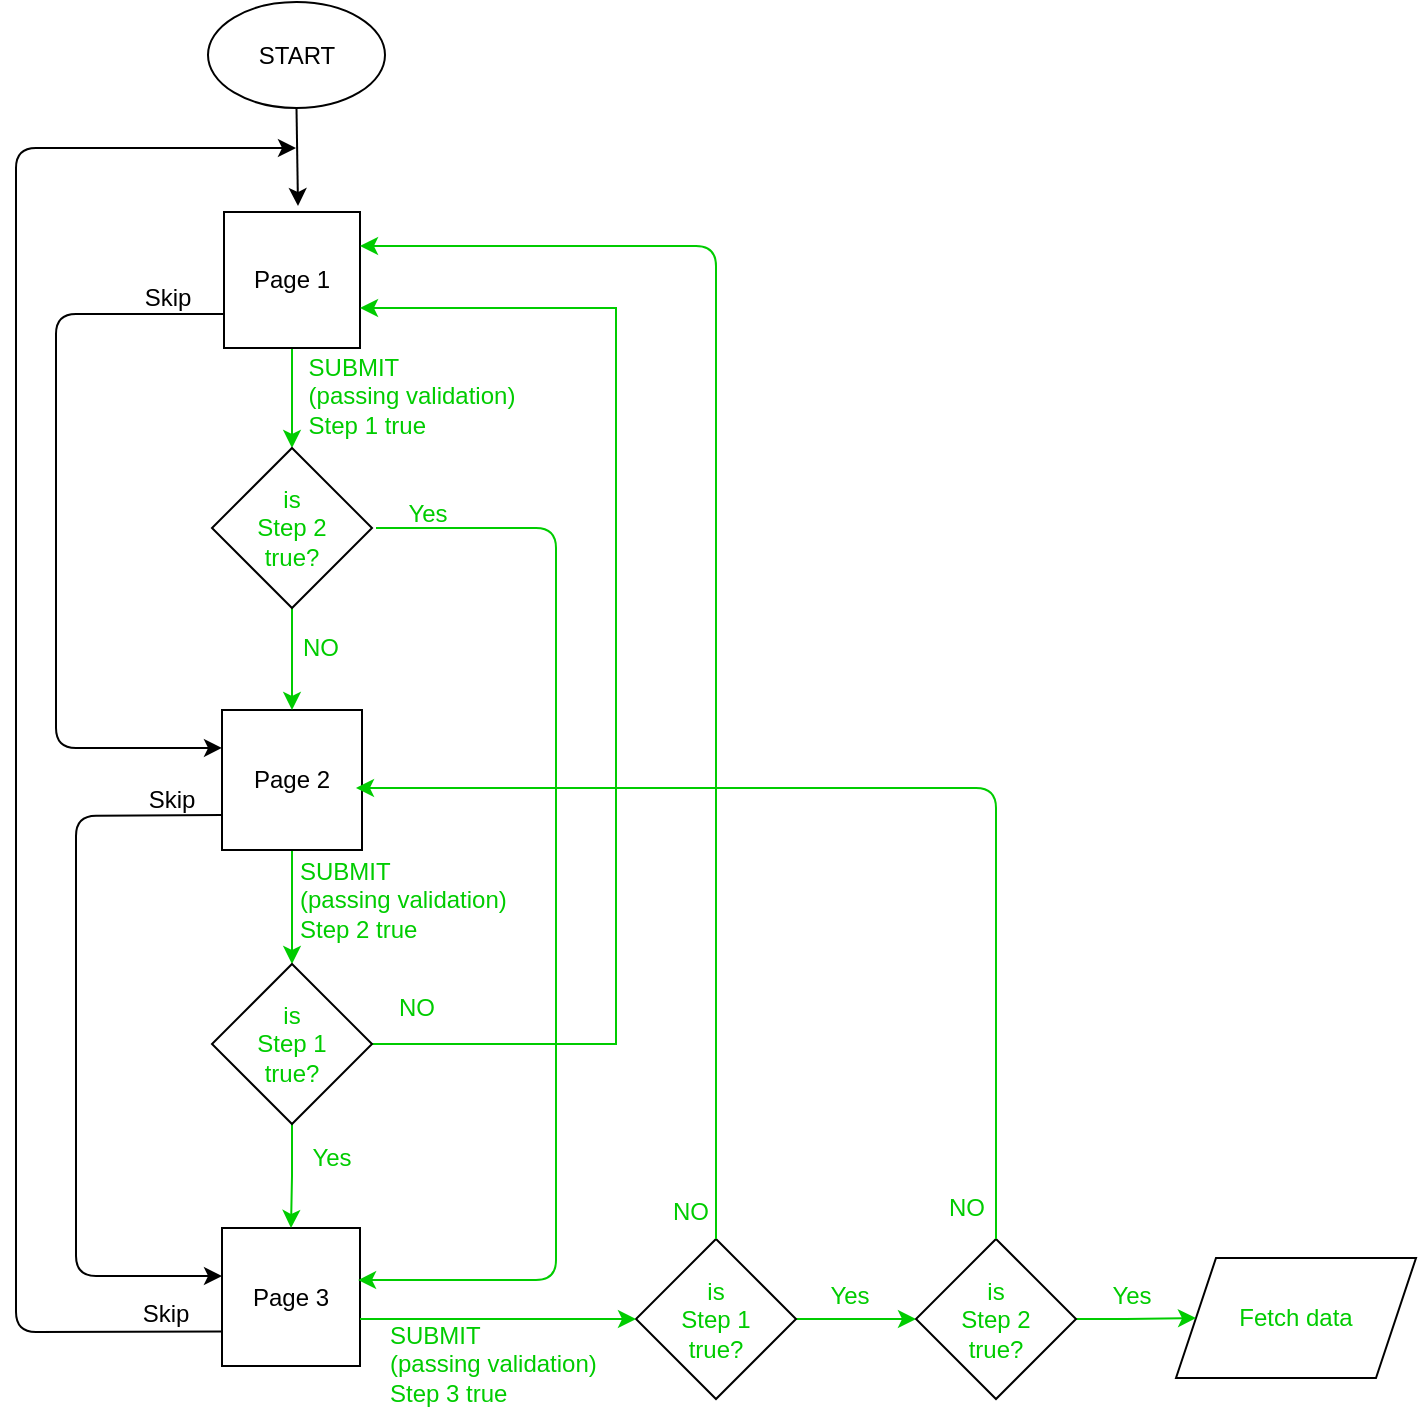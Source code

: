 <mxfile version="14.6.13" type="device"><diagram id="n7fIJJjyp6TOKNwLoJDu" name="Pagina-1"><mxGraphModel dx="1086" dy="806" grid="1" gridSize="10" guides="1" tooltips="1" connect="1" arrows="1" fold="1" page="1" pageScale="1" pageWidth="827" pageHeight="1169" math="0" shadow="0"><root><mxCell id="0"/><mxCell id="1" parent="0"/><mxCell id="mSRTAM9QIBq4IlyEfrWH-4" value="" style="endArrow=classic;html=1;entryX=0;entryY=0.271;entryDx=0;entryDy=0;entryPerimeter=0;exitX=0;exitY=0.75;exitDx=0;exitDy=0;" edge="1" parent="1" source="mSRTAM9QIBq4IlyEfrWH-12" target="mSRTAM9QIBq4IlyEfrWH-13"><mxGeometry width="50" height="50" relative="1" as="geometry"><mxPoint x="135" y="187" as="sourcePoint"/><mxPoint x="132" y="394" as="targetPoint"/><Array as="points"><mxPoint x="70" y="163"/><mxPoint x="70" y="380"/></Array></mxGeometry></mxCell><mxCell id="mSRTAM9QIBq4IlyEfrWH-5" value="Skip" style="text;html=1;strokeColor=none;fillColor=none;align=center;verticalAlign=middle;whiteSpace=wrap;rounded=0;" vertex="1" parent="1"><mxGeometry x="106" y="145" width="40" height="20" as="geometry"/></mxCell><mxCell id="mSRTAM9QIBq4IlyEfrWH-7" value="" style="endArrow=classic;html=1;exitX=0;exitY=0.75;exitDx=0;exitDy=0;" edge="1" parent="1" source="mSRTAM9QIBq4IlyEfrWH-14"><mxGeometry width="50" height="50" relative="1" as="geometry"><mxPoint x="200" y="660" as="sourcePoint"/><mxPoint x="190" y="80" as="targetPoint"/><Array as="points"><mxPoint x="50" y="672"/><mxPoint x="50" y="80"/></Array></mxGeometry></mxCell><mxCell id="mSRTAM9QIBq4IlyEfrWH-9" value="Skip" style="text;html=1;strokeColor=none;fillColor=none;align=center;verticalAlign=middle;whiteSpace=wrap;rounded=0;" vertex="1" parent="1"><mxGeometry x="105" y="653" width="40" height="20" as="geometry"/></mxCell><mxCell id="mSRTAM9QIBq4IlyEfrWH-10" value="START" style="ellipse;whiteSpace=wrap;html=1;" vertex="1" parent="1"><mxGeometry x="146" y="7" width="88.5" height="53" as="geometry"/></mxCell><mxCell id="mSRTAM9QIBq4IlyEfrWH-11" value="" style="endArrow=classic;html=1;exitX=0.5;exitY=1;exitDx=0;exitDy=0;entryX=0.5;entryY=0;entryDx=0;entryDy=0;" edge="1" parent="1" source="mSRTAM9QIBq4IlyEfrWH-10"><mxGeometry width="50" height="50" relative="1" as="geometry"><mxPoint x="381" y="427" as="sourcePoint"/><mxPoint x="191" y="109" as="targetPoint"/></mxGeometry></mxCell><mxCell id="mSRTAM9QIBq4IlyEfrWH-38" value="" style="edgeStyle=orthogonalEdgeStyle;rounded=0;orthogonalLoop=1;jettySize=auto;html=1;fontColor=#00CC00;strokeColor=#00CC00;" edge="1" parent="1" source="mSRTAM9QIBq4IlyEfrWH-12" target="mSRTAM9QIBq4IlyEfrWH-36"><mxGeometry relative="1" as="geometry"/></mxCell><mxCell id="mSRTAM9QIBq4IlyEfrWH-12" value="Page 1" style="whiteSpace=wrap;html=1;aspect=fixed;" vertex="1" parent="1"><mxGeometry x="154" y="112" width="68" height="68" as="geometry"/></mxCell><mxCell id="mSRTAM9QIBq4IlyEfrWH-43" value="" style="edgeStyle=orthogonalEdgeStyle;rounded=0;orthogonalLoop=1;jettySize=auto;html=1;fontColor=#00CC00;strokeColor=#00CC00;" edge="1" parent="1" source="mSRTAM9QIBq4IlyEfrWH-13" target="mSRTAM9QIBq4IlyEfrWH-42"><mxGeometry relative="1" as="geometry"/></mxCell><mxCell id="mSRTAM9QIBq4IlyEfrWH-13" value="Page 2" style="whiteSpace=wrap;html=1;aspect=fixed;" vertex="1" parent="1"><mxGeometry x="153" y="361" width="70" height="70" as="geometry"/></mxCell><mxCell id="mSRTAM9QIBq4IlyEfrWH-14" value="Page 3" style="whiteSpace=wrap;html=1;aspect=fixed;" vertex="1" parent="1"><mxGeometry x="153" y="620" width="69" height="69" as="geometry"/></mxCell><mxCell id="mSRTAM9QIBq4IlyEfrWH-17" value="&lt;div style=&quot;text-align: left&quot;&gt;&lt;span&gt;SUBMIT&lt;/span&gt;&lt;/div&gt;(passing validation)&lt;br&gt;&lt;div style=&quot;text-align: left&quot;&gt;&lt;span&gt;Step 1 true&lt;/span&gt;&lt;/div&gt;" style="text;html=1;align=center;verticalAlign=middle;whiteSpace=wrap;rounded=0;fontColor=#00CC00;" vertex="1" parent="1"><mxGeometry x="190" y="183" width="115.5" height="42" as="geometry"/></mxCell><mxCell id="mSRTAM9QIBq4IlyEfrWH-20" style="edgeStyle=orthogonalEdgeStyle;rounded=0;orthogonalLoop=1;jettySize=auto;html=1;fontColor=#00CC00;strokeColor=#00CC00;exitX=1;exitY=0.5;exitDx=0;exitDy=0;" edge="1" parent="1" source="mSRTAM9QIBq4IlyEfrWH-42"><mxGeometry relative="1" as="geometry"><mxPoint x="222" y="160" as="targetPoint"/><mxPoint x="399" y="354" as="sourcePoint"/><Array as="points"><mxPoint x="350" y="528"/><mxPoint x="350" y="160"/><mxPoint x="222" y="160"/></Array></mxGeometry></mxCell><mxCell id="mSRTAM9QIBq4IlyEfrWH-26" value="Yes" style="text;html=1;align=center;verticalAlign=middle;whiteSpace=wrap;rounded=0;fontColor=#00CC00;" vertex="1" parent="1"><mxGeometry x="181" y="575" width="53.5" height="20" as="geometry"/></mxCell><mxCell id="mSRTAM9QIBq4IlyEfrWH-27" value="SUBMIT&lt;br&gt;(passing validation)&lt;br&gt;Step 2 true" style="text;html=1;align=left;verticalAlign=middle;whiteSpace=wrap;rounded=0;fontColor=#00CC00;" vertex="1" parent="1"><mxGeometry x="190" y="442" width="121" height="28" as="geometry"/></mxCell><mxCell id="mSRTAM9QIBq4IlyEfrWH-28" value="" style="endArrow=classic;html=1;fontColor=#00CC00;exitX=0;exitY=0.75;exitDx=0;exitDy=0;entryX=0;entryY=0.348;entryDx=0;entryDy=0;entryPerimeter=0;" edge="1" parent="1" source="mSRTAM9QIBq4IlyEfrWH-13" target="mSRTAM9QIBq4IlyEfrWH-14"><mxGeometry width="50" height="50" relative="1" as="geometry"><mxPoint x="390" y="471" as="sourcePoint"/><mxPoint x="440" y="421" as="targetPoint"/><Array as="points"><mxPoint x="80" y="414"/><mxPoint x="80" y="644"/></Array></mxGeometry></mxCell><mxCell id="mSRTAM9QIBq4IlyEfrWH-29" value="Skip" style="text;html=1;strokeColor=none;fillColor=none;align=center;verticalAlign=middle;whiteSpace=wrap;rounded=0;" vertex="1" parent="1"><mxGeometry x="108" y="396" width="40" height="20" as="geometry"/></mxCell><mxCell id="mSRTAM9QIBq4IlyEfrWH-34" value="Fetch data" style="shape=parallelogram;perimeter=parallelogramPerimeter;whiteSpace=wrap;html=1;fixedSize=1;fontColor=#00CC00;" vertex="1" parent="1"><mxGeometry x="630" y="635" width="120" height="60" as="geometry"/></mxCell><mxCell id="mSRTAM9QIBq4IlyEfrWH-39" value="" style="edgeStyle=orthogonalEdgeStyle;rounded=0;orthogonalLoop=1;jettySize=auto;html=1;fontColor=#00CC00;strokeColor=#00CC00;" edge="1" parent="1" source="mSRTAM9QIBq4IlyEfrWH-36" target="mSRTAM9QIBq4IlyEfrWH-13"><mxGeometry relative="1" as="geometry"/></mxCell><mxCell id="mSRTAM9QIBq4IlyEfrWH-36" value="&lt;span&gt;is &lt;br&gt;Step 2 &lt;br&gt;true?&lt;/span&gt;" style="rhombus;whiteSpace=wrap;html=1;fontColor=#00CC00;" vertex="1" parent="1"><mxGeometry x="148" y="230" width="80" height="80" as="geometry"/></mxCell><mxCell id="mSRTAM9QIBq4IlyEfrWH-40" value="NO" style="text;html=1;align=center;verticalAlign=middle;whiteSpace=wrap;rounded=0;fontColor=#00CC00;" vertex="1" parent="1"><mxGeometry x="170" y="320" width="64.5" height="20" as="geometry"/></mxCell><mxCell id="mSRTAM9QIBq4IlyEfrWH-44" value="" style="edgeStyle=orthogonalEdgeStyle;rounded=0;orthogonalLoop=1;jettySize=auto;html=1;fontColor=#00CC00;strokeColor=#00CC00;" edge="1" parent="1" source="mSRTAM9QIBq4IlyEfrWH-42" target="mSRTAM9QIBq4IlyEfrWH-14"><mxGeometry relative="1" as="geometry"/></mxCell><mxCell id="mSRTAM9QIBq4IlyEfrWH-42" value="&lt;span&gt;is &lt;br&gt;Step 1&lt;br&gt;true?&lt;/span&gt;" style="rhombus;whiteSpace=wrap;html=1;fontColor=#00CC00;" vertex="1" parent="1"><mxGeometry x="148" y="488" width="80" height="80" as="geometry"/></mxCell><mxCell id="mSRTAM9QIBq4IlyEfrWH-45" value="NO" style="text;html=1;align=center;verticalAlign=middle;whiteSpace=wrap;rounded=0;fontColor=#00CC00;" vertex="1" parent="1"><mxGeometry x="218.25" y="500" width="64.5" height="20" as="geometry"/></mxCell><mxCell id="mSRTAM9QIBq4IlyEfrWH-52" value="" style="edgeStyle=orthogonalEdgeStyle;rounded=0;orthogonalLoop=1;jettySize=auto;html=1;fontColor=#00CC00;strokeColor=#00CC00;" edge="1" parent="1" source="mSRTAM9QIBq4IlyEfrWH-46" target="mSRTAM9QIBq4IlyEfrWH-51"><mxGeometry relative="1" as="geometry"/></mxCell><mxCell id="mSRTAM9QIBq4IlyEfrWH-46" value="&lt;span&gt;is &lt;br&gt;Step 1&lt;br&gt;true?&lt;/span&gt;" style="rhombus;whiteSpace=wrap;html=1;fontColor=#00CC00;" vertex="1" parent="1"><mxGeometry x="360" y="625.5" width="80" height="80" as="geometry"/></mxCell><mxCell id="mSRTAM9QIBq4IlyEfrWH-47" value="" style="endArrow=classic;html=1;fontColor=#00CC00;strokeColor=#00CC00;exitX=1;exitY=0.5;exitDx=0;exitDy=0;entryX=0;entryY=0.5;entryDx=0;entryDy=0;" edge="1" parent="1" target="mSRTAM9QIBq4IlyEfrWH-46"><mxGeometry width="50" height="50" relative="1" as="geometry"><mxPoint x="222" y="665.5" as="sourcePoint"/><mxPoint x="440" y="401" as="targetPoint"/></mxGeometry></mxCell><mxCell id="mSRTAM9QIBq4IlyEfrWH-48" value="SUBMIT&lt;br&gt;(passing validation)&lt;br&gt;Step 3 true" style="text;html=1;align=left;verticalAlign=middle;whiteSpace=wrap;rounded=0;fontColor=#00CC00;" vertex="1" parent="1"><mxGeometry x="234.5" y="674" width="121" height="28" as="geometry"/></mxCell><mxCell id="mSRTAM9QIBq4IlyEfrWH-49" value="" style="endArrow=classic;html=1;fontColor=#00CC00;strokeColor=#00CC00;exitX=0.5;exitY=0;exitDx=0;exitDy=0;entryX=1;entryY=0.25;entryDx=0;entryDy=0;" edge="1" parent="1" source="mSRTAM9QIBq4IlyEfrWH-46" target="mSRTAM9QIBq4IlyEfrWH-12"><mxGeometry width="50" height="50" relative="1" as="geometry"><mxPoint x="390" y="440" as="sourcePoint"/><mxPoint x="440" y="390" as="targetPoint"/><Array as="points"><mxPoint x="400" y="129"/></Array></mxGeometry></mxCell><mxCell id="mSRTAM9QIBq4IlyEfrWH-50" value="NO" style="text;html=1;align=center;verticalAlign=middle;whiteSpace=wrap;rounded=0;fontColor=#00CC00;" vertex="1" parent="1"><mxGeometry x="354.5" y="601.5" width="64.5" height="20" as="geometry"/></mxCell><mxCell id="mSRTAM9QIBq4IlyEfrWH-57" value="" style="edgeStyle=orthogonalEdgeStyle;rounded=0;orthogonalLoop=1;jettySize=auto;html=1;fontColor=#00CC00;strokeColor=#00CC00;" edge="1" parent="1" source="mSRTAM9QIBq4IlyEfrWH-51" target="mSRTAM9QIBq4IlyEfrWH-34"><mxGeometry relative="1" as="geometry"/></mxCell><mxCell id="mSRTAM9QIBq4IlyEfrWH-51" value="&lt;span&gt;is &lt;br&gt;Step 2&lt;br&gt;true?&lt;/span&gt;" style="rhombus;whiteSpace=wrap;html=1;fontColor=#00CC00;" vertex="1" parent="1"><mxGeometry x="500" y="625.5" width="80" height="80" as="geometry"/></mxCell><mxCell id="mSRTAM9QIBq4IlyEfrWH-53" value="Yes" style="text;html=1;align=center;verticalAlign=middle;whiteSpace=wrap;rounded=0;fontColor=#00CC00;" vertex="1" parent="1"><mxGeometry x="440" y="644" width="53.5" height="20" as="geometry"/></mxCell><mxCell id="mSRTAM9QIBq4IlyEfrWH-54" value="" style="endArrow=classic;html=1;fontColor=#00CC00;strokeColor=#00CC00;exitX=0.5;exitY=0;exitDx=0;exitDy=0;entryX=0.957;entryY=0.557;entryDx=0;entryDy=0;entryPerimeter=0;" edge="1" parent="1" source="mSRTAM9QIBq4IlyEfrWH-51" target="mSRTAM9QIBq4IlyEfrWH-13"><mxGeometry width="50" height="50" relative="1" as="geometry"><mxPoint x="390" y="440" as="sourcePoint"/><mxPoint x="440" y="390" as="targetPoint"/><Array as="points"><mxPoint x="540" y="400"/></Array></mxGeometry></mxCell><mxCell id="mSRTAM9QIBq4IlyEfrWH-55" value="NO" style="text;html=1;align=center;verticalAlign=middle;whiteSpace=wrap;rounded=0;fontColor=#00CC00;" vertex="1" parent="1"><mxGeometry x="493" y="600" width="64.5" height="20" as="geometry"/></mxCell><mxCell id="mSRTAM9QIBq4IlyEfrWH-59" value="Yes" style="text;html=1;align=center;verticalAlign=middle;whiteSpace=wrap;rounded=0;fontColor=#00CC00;" vertex="1" parent="1"><mxGeometry x="580.5" y="644" width="53.5" height="20" as="geometry"/></mxCell><mxCell id="mSRTAM9QIBq4IlyEfrWH-60" value="" style="endArrow=classic;html=1;fontColor=#00CC00;strokeColor=#00CC00;entryX=0.986;entryY=0.377;entryDx=0;entryDy=0;entryPerimeter=0;" edge="1" parent="1" target="mSRTAM9QIBq4IlyEfrWH-14"><mxGeometry width="50" height="50" relative="1" as="geometry"><mxPoint x="230" y="270" as="sourcePoint"/><mxPoint x="440" y="480" as="targetPoint"/><Array as="points"><mxPoint x="320" y="270"/><mxPoint x="320" y="646"/></Array></mxGeometry></mxCell><mxCell id="mSRTAM9QIBq4IlyEfrWH-61" value="Yes" style="text;html=1;align=center;verticalAlign=middle;whiteSpace=wrap;rounded=0;fontColor=#00CC00;" vertex="1" parent="1"><mxGeometry x="228.5" y="253" width="53.5" height="20" as="geometry"/></mxCell></root></mxGraphModel></diagram></mxfile>